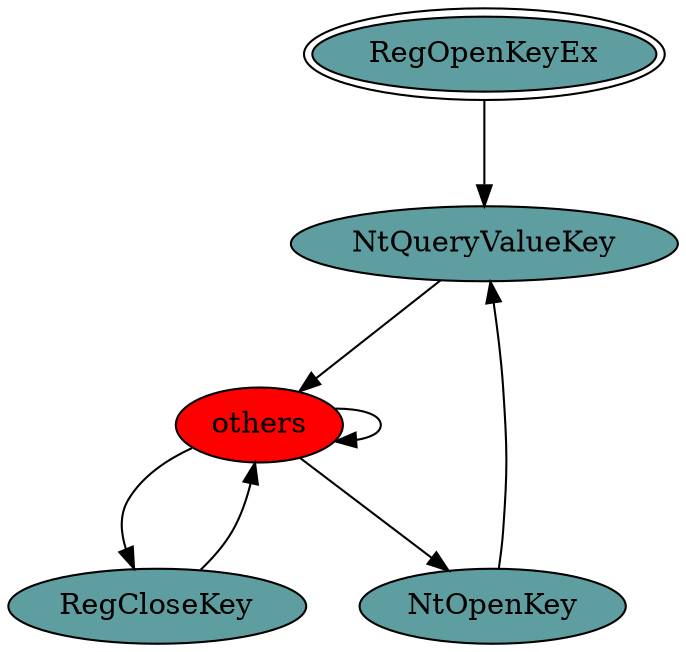 digraph "./REPORTS/6719/API_PER_CATEGORY/RegGetValue.exe_5084_Registry_API_per_Category_Transition_Matrix" {
	RegOpenKeyEx [label=RegOpenKeyEx fillcolor=cadetblue peripheries=2 style=filled]
	NtQueryValueKey [label=NtQueryValueKey fillcolor=cadetblue style=filled]
	RegOpenKeyEx -> NtQueryValueKey [label=1.0 fontcolor=white]
	others [label=others fillcolor=red style=filled]
	NtQueryValueKey -> others [label=1.0 fontcolor=white]
	others -> others [label=0.9577 fontcolor=white]
	RegCloseKey [label=RegCloseKey fillcolor=cadetblue style=filled]
	others -> RegCloseKey [label=0.0141 fontcolor=white]
	NtOpenKey [label=NtOpenKey fillcolor=cadetblue style=filled]
	others -> NtOpenKey [label=0.0282 fontcolor=white]
	RegCloseKey -> others [label=1.0 fontcolor=white]
	NtOpenKey -> NtQueryValueKey [label=1.0 fontcolor=white]
}
